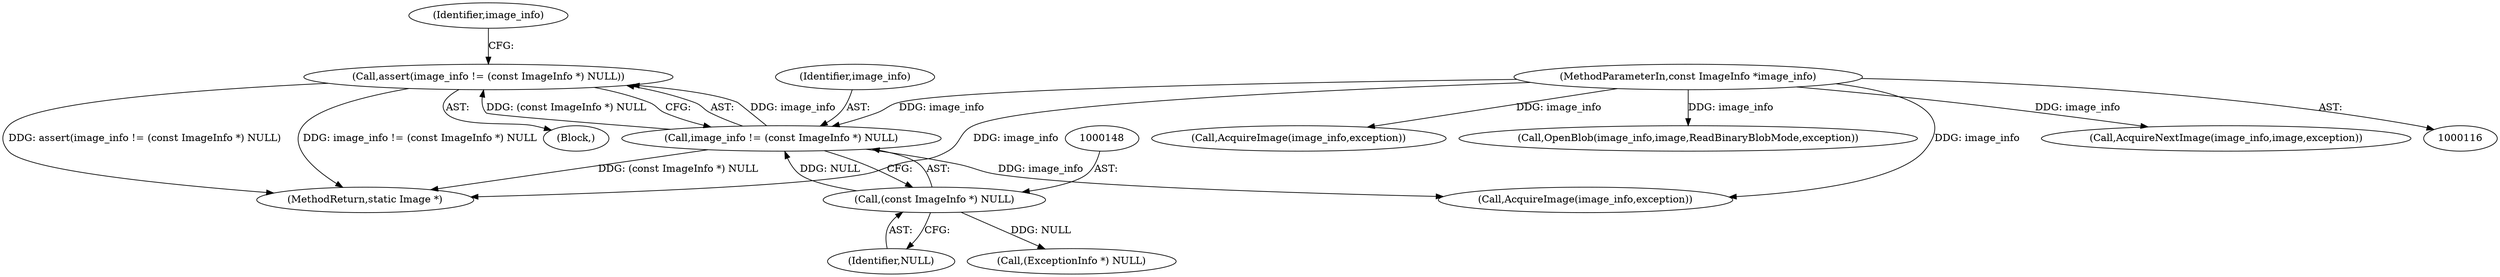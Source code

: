 digraph "0_ImageMagick_9fd10cf630832b36a588c1545d8736539b2f1fb5@API" {
"1000144" [label="(Call,assert(image_info != (const ImageInfo *) NULL))"];
"1000145" [label="(Call,image_info != (const ImageInfo *) NULL)"];
"1000117" [label="(MethodParameterIn,const ImageInfo *image_info)"];
"1000147" [label="(Call,(const ImageInfo *) NULL)"];
"1000379" [label="(Call,AcquireImage(image_info,exception))"];
"1000145" [label="(Call,image_info != (const ImageInfo *) NULL)"];
"1000149" [label="(Identifier,NULL)"];
"1000117" [label="(MethodParameterIn,const ImageInfo *image_info)"];
"1000119" [label="(Block,)"];
"1000174" [label="(Call,(ExceptionInfo *) NULL)"];
"1000144" [label="(Call,assert(image_info != (const ImageInfo *) NULL))"];
"1000185" [label="(Call,AcquireImage(image_info,exception))"];
"1000190" [label="(Call,OpenBlob(image_info,image,ReadBinaryBlobMode,exception))"];
"1000147" [label="(Call,(const ImageInfo *) NULL)"];
"1001657" [label="(MethodReturn,static Image *)"];
"1000146" [label="(Identifier,image_info)"];
"1000889" [label="(Call,AcquireNextImage(image_info,image,exception))"];
"1000153" [label="(Identifier,image_info)"];
"1000144" -> "1000119"  [label="AST: "];
"1000144" -> "1000145"  [label="CFG: "];
"1000145" -> "1000144"  [label="AST: "];
"1000153" -> "1000144"  [label="CFG: "];
"1000144" -> "1001657"  [label="DDG: assert(image_info != (const ImageInfo *) NULL)"];
"1000144" -> "1001657"  [label="DDG: image_info != (const ImageInfo *) NULL"];
"1000145" -> "1000144"  [label="DDG: image_info"];
"1000145" -> "1000144"  [label="DDG: (const ImageInfo *) NULL"];
"1000145" -> "1000147"  [label="CFG: "];
"1000146" -> "1000145"  [label="AST: "];
"1000147" -> "1000145"  [label="AST: "];
"1000145" -> "1001657"  [label="DDG: (const ImageInfo *) NULL"];
"1000117" -> "1000145"  [label="DDG: image_info"];
"1000147" -> "1000145"  [label="DDG: NULL"];
"1000145" -> "1000185"  [label="DDG: image_info"];
"1000117" -> "1000116"  [label="AST: "];
"1000117" -> "1001657"  [label="DDG: image_info"];
"1000117" -> "1000185"  [label="DDG: image_info"];
"1000117" -> "1000190"  [label="DDG: image_info"];
"1000117" -> "1000379"  [label="DDG: image_info"];
"1000117" -> "1000889"  [label="DDG: image_info"];
"1000147" -> "1000149"  [label="CFG: "];
"1000148" -> "1000147"  [label="AST: "];
"1000149" -> "1000147"  [label="AST: "];
"1000147" -> "1000174"  [label="DDG: NULL"];
}
